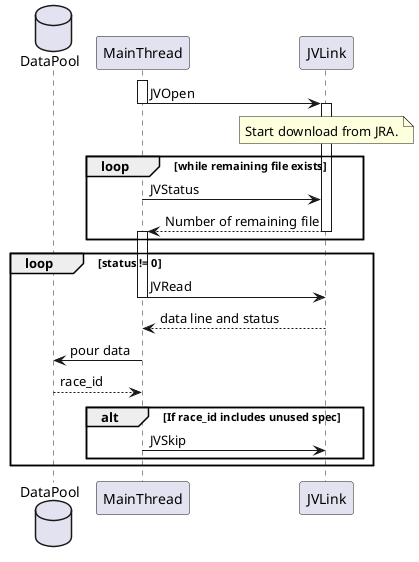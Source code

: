 @startuml

database "DataPool" as pool
participant "MainThread" as main 
participant "JVLink" as jvlink

activate main
  main -> jvlink: JVOpen
deactivate main

note over jvlink
Start download from JRA.
endnote

activate jvlink

loop while remaining file exists
  main -> jvlink: JVStatus
  main <-- jvlink: Number of remaining file

deactivate jvlink
activate main

end

loop status != 0
  main -> jvlink: JVRead
deactivate main
  main <-- jvlink: data line and status
  pool <- main: pour data
  pool --> main: race_id
  alt If race_id includes unused spec
  main -> jvlink: JVSkip
  end
end

activate main

deactivate main

@enduml